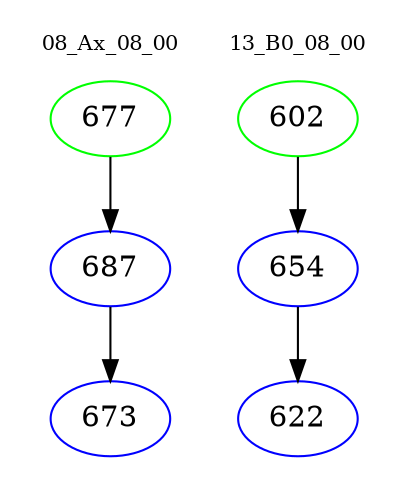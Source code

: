 digraph{
subgraph cluster_0 {
color = white
label = "08_Ax_08_00";
fontsize=10;
T0_677 [label="677", color="green"]
T0_677 -> T0_687 [color="black"]
T0_687 [label="687", color="blue"]
T0_687 -> T0_673 [color="black"]
T0_673 [label="673", color="blue"]
}
subgraph cluster_1 {
color = white
label = "13_B0_08_00";
fontsize=10;
T1_602 [label="602", color="green"]
T1_602 -> T1_654 [color="black"]
T1_654 [label="654", color="blue"]
T1_654 -> T1_622 [color="black"]
T1_622 [label="622", color="blue"]
}
}

